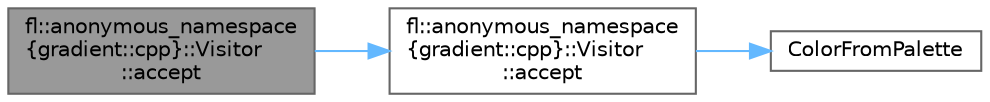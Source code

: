digraph "fl::anonymous_namespace{gradient::cpp}::Visitor::accept"
{
 // INTERACTIVE_SVG=YES
 // LATEX_PDF_SIZE
  bgcolor="transparent";
  edge [fontname=Helvetica,fontsize=10,labelfontname=Helvetica,labelfontsize=10];
  node [fontname=Helvetica,fontsize=10,shape=box,height=0.2,width=0.4];
  rankdir="LR";
  Node1 [id="Node000001",label="fl::anonymous_namespace\l\{gradient::cpp\}::Visitor\l::accept",height=0.2,width=0.4,color="gray40", fillcolor="grey60", style="filled", fontcolor="black",tooltip=" "];
  Node1 -> Node2 [id="edge1_Node000001_Node000002",color="steelblue1",style="solid",tooltip=" "];
  Node2 [id="Node000002",label="fl::anonymous_namespace\l\{gradient::cpp\}::Visitor\l::accept",height=0.2,width=0.4,color="grey40", fillcolor="white", style="filled",URL="$d6/ddc/structfl_1_1anonymous__namespace_02gradient_8cpp_03_1_1_visitor_a14e6d6a5c80faf0e31f682a733b7cd83.html#a14e6d6a5c80faf0e31f682a733b7cd83",tooltip=" "];
  Node2 -> Node3 [id="edge2_Node000002_Node000003",color="steelblue1",style="solid",tooltip=" "];
  Node3 [id="Node000003",label="ColorFromPalette",height=0.2,width=0.4,color="grey40", fillcolor="white", style="filled",URL="$d1/dfb/colorutils_8h_a74e1895d1234ab29fef4458532e91090.html#a74e1895d1234ab29fef4458532e91090",tooltip=" "];
}
